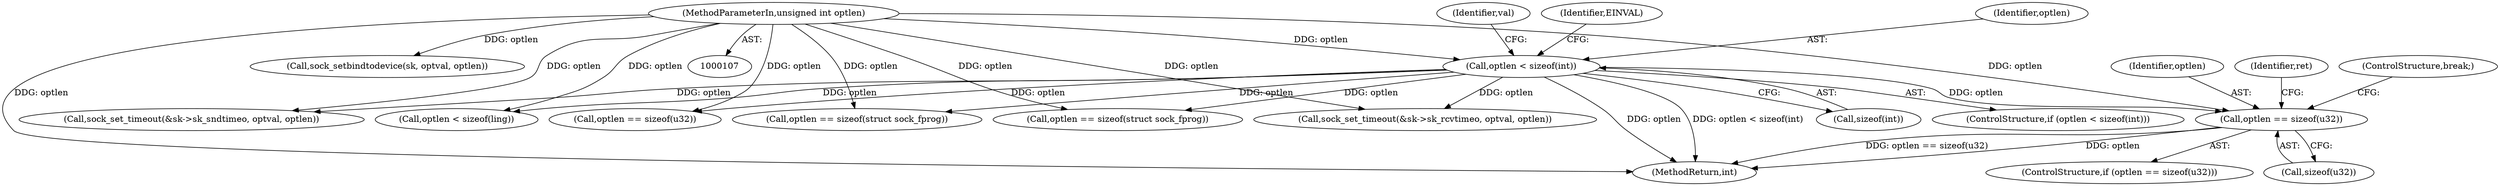 digraph "0_linux_b98b0bc8c431e3ceb4b26b0dfc8db509518fb290@API" {
"1000627" [label="(Call,optlen == sizeof(u32))"];
"1000137" [label="(Call,optlen < sizeof(int))"];
"1000112" [label="(MethodParameterIn,unsigned int optlen)"];
"1000137" [label="(Call,optlen < sizeof(int))"];
"1000629" [label="(Call,sizeof(u32))"];
"1000596" [label="(Call,optlen == sizeof(struct sock_fprog))"];
"1000146" [label="(Identifier,val)"];
"1000688" [label="(Call,optlen == sizeof(u32))"];
"1000627" [label="(Call,optlen == sizeof(u32))"];
"1000634" [label="(Identifier,ret)"];
"1000657" [label="(Call,optlen == sizeof(struct sock_fprog))"];
"1000112" [label="(MethodParameterIn,unsigned int optlen)"];
"1000356" [label="(Call,optlen < sizeof(ling))"];
"1000139" [label="(Call,sizeof(int))"];
"1000571" [label="(Call,sock_set_timeout(&sk->sk_rcvtimeo, optval, optlen))"];
"1000626" [label="(ControlStructure,if (optlen == sizeof(u32)))"];
"1000143" [label="(Identifier,EINVAL)"];
"1000136" [label="(ControlStructure,if (optlen < sizeof(int)))"];
"1000650" [label="(ControlStructure,break;)"];
"1000132" [label="(Call,sock_setbindtodevice(sk, optval, optlen))"];
"1000628" [label="(Identifier,optlen)"];
"1000138" [label="(Identifier,optlen)"];
"1000890" [label="(MethodReturn,int)"];
"1000582" [label="(Call,sock_set_timeout(&sk->sk_sndtimeo, optval, optlen))"];
"1000627" -> "1000626"  [label="AST: "];
"1000627" -> "1000629"  [label="CFG: "];
"1000628" -> "1000627"  [label="AST: "];
"1000629" -> "1000627"  [label="AST: "];
"1000634" -> "1000627"  [label="CFG: "];
"1000650" -> "1000627"  [label="CFG: "];
"1000627" -> "1000890"  [label="DDG: optlen == sizeof(u32)"];
"1000627" -> "1000890"  [label="DDG: optlen"];
"1000137" -> "1000627"  [label="DDG: optlen"];
"1000112" -> "1000627"  [label="DDG: optlen"];
"1000137" -> "1000136"  [label="AST: "];
"1000137" -> "1000139"  [label="CFG: "];
"1000138" -> "1000137"  [label="AST: "];
"1000139" -> "1000137"  [label="AST: "];
"1000143" -> "1000137"  [label="CFG: "];
"1000146" -> "1000137"  [label="CFG: "];
"1000137" -> "1000890"  [label="DDG: optlen"];
"1000137" -> "1000890"  [label="DDG: optlen < sizeof(int)"];
"1000112" -> "1000137"  [label="DDG: optlen"];
"1000137" -> "1000356"  [label="DDG: optlen"];
"1000137" -> "1000571"  [label="DDG: optlen"];
"1000137" -> "1000582"  [label="DDG: optlen"];
"1000137" -> "1000596"  [label="DDG: optlen"];
"1000137" -> "1000657"  [label="DDG: optlen"];
"1000137" -> "1000688"  [label="DDG: optlen"];
"1000112" -> "1000107"  [label="AST: "];
"1000112" -> "1000890"  [label="DDG: optlen"];
"1000112" -> "1000132"  [label="DDG: optlen"];
"1000112" -> "1000356"  [label="DDG: optlen"];
"1000112" -> "1000571"  [label="DDG: optlen"];
"1000112" -> "1000582"  [label="DDG: optlen"];
"1000112" -> "1000596"  [label="DDG: optlen"];
"1000112" -> "1000657"  [label="DDG: optlen"];
"1000112" -> "1000688"  [label="DDG: optlen"];
}
